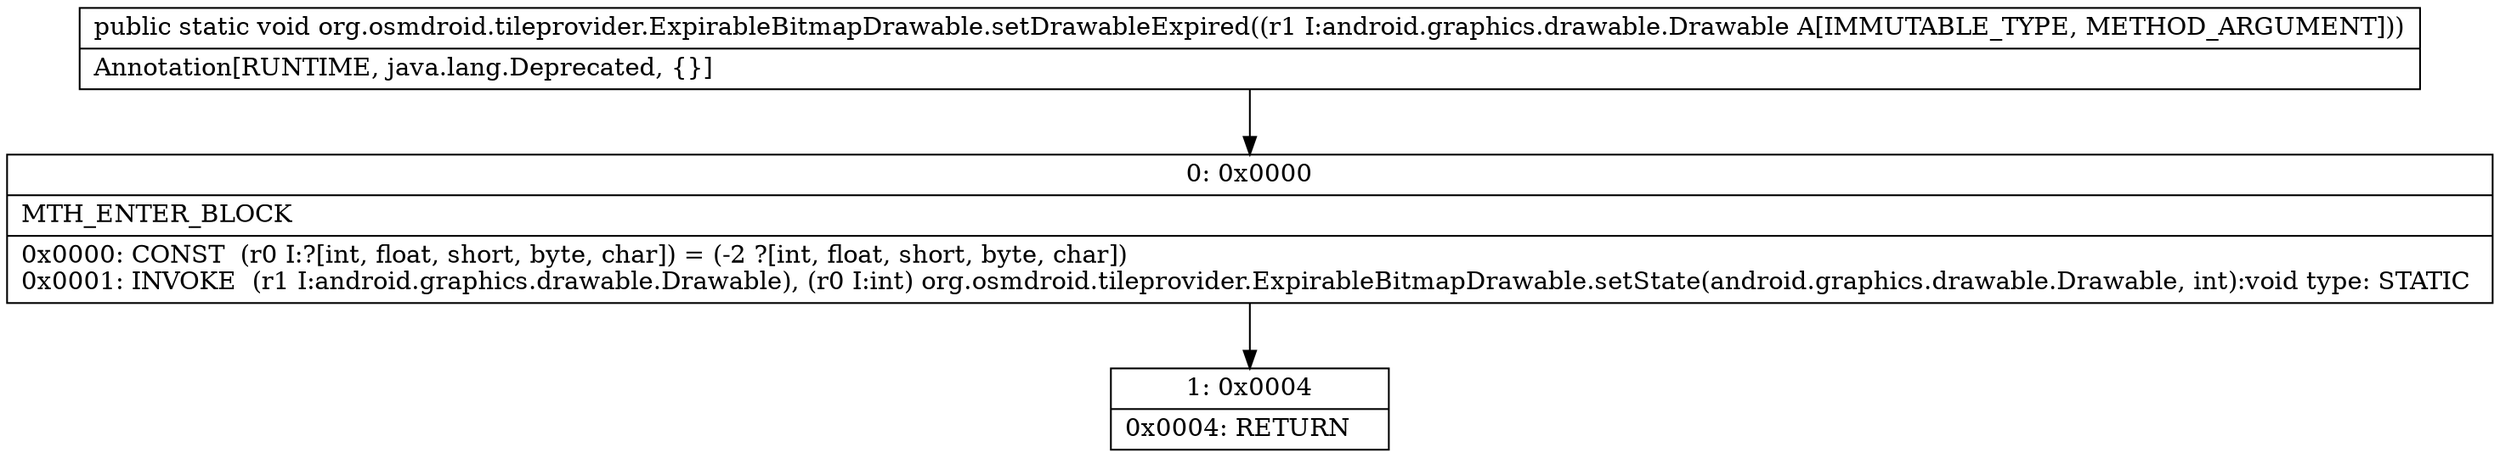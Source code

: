 digraph "CFG fororg.osmdroid.tileprovider.ExpirableBitmapDrawable.setDrawableExpired(Landroid\/graphics\/drawable\/Drawable;)V" {
Node_0 [shape=record,label="{0\:\ 0x0000|MTH_ENTER_BLOCK\l|0x0000: CONST  (r0 I:?[int, float, short, byte, char]) = (\-2 ?[int, float, short, byte, char]) \l0x0001: INVOKE  (r1 I:android.graphics.drawable.Drawable), (r0 I:int) org.osmdroid.tileprovider.ExpirableBitmapDrawable.setState(android.graphics.drawable.Drawable, int):void type: STATIC \l}"];
Node_1 [shape=record,label="{1\:\ 0x0004|0x0004: RETURN   \l}"];
MethodNode[shape=record,label="{public static void org.osmdroid.tileprovider.ExpirableBitmapDrawable.setDrawableExpired((r1 I:android.graphics.drawable.Drawable A[IMMUTABLE_TYPE, METHOD_ARGUMENT]))  | Annotation[RUNTIME, java.lang.Deprecated, \{\}]\l}"];
MethodNode -> Node_0;
Node_0 -> Node_1;
}

